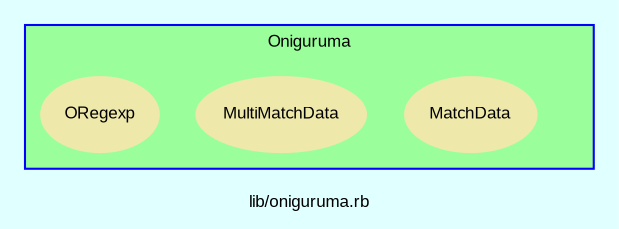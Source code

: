 digraph TopLevel {
    compound = true
    bgcolor = lightcyan1
    fontname = Arial
    fontsize = 8
    label = "lib/oniguruma.rb"
    node [
        fontname = Arial,
        fontsize = 8,
        color = black
    ]

    subgraph cluster_Oniguruma {
        fillcolor = palegreen1
        URL = "classes/Oniguruma.html"
        fontname = Arial
        color = blue
        label = "Oniguruma"
        style = filled
        Oniguruma [
            shape = plaintext,
            height = 0.01,
            width = 0.01,
            label = ""
        ]

        Oniguruma__MatchData [
            fontcolor = black,
            URL = "classes/Oniguruma/MatchData.html",
            shape = ellipse,
            color = palegoldenrod,
            style = filled,
            label = "MatchData"
        ]

        Oniguruma__MultiMatchData [
            fontcolor = black,
            URL = "classes/Oniguruma/MultiMatchData.html",
            shape = ellipse,
            color = palegoldenrod,
            style = filled,
            label = "MultiMatchData"
        ]

        Oniguruma__ORegexp [
            fontcolor = black,
            URL = "classes/Oniguruma/ORegexp.html",
            shape = ellipse,
            color = palegoldenrod,
            style = filled,
            label = "ORegexp"
        ]

    }

}

